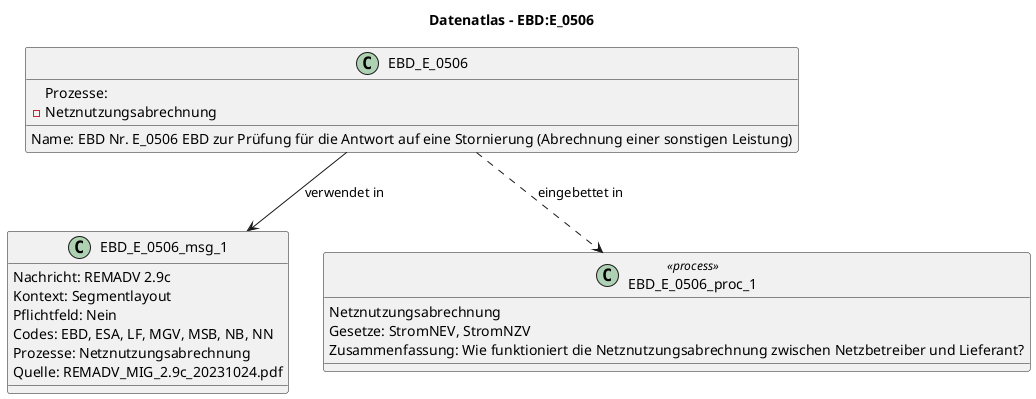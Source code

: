 @startuml
title Datenatlas – EBD:E_0506
class EBD_E_0506 {
  Name: EBD Nr. E_0506 EBD zur Prüfung für die Antwort auf eine Stornierung (Abrechnung einer sonstigen Leistung)
  Prozesse:
    - Netznutzungsabrechnung
}
class EBD_E_0506_msg_1 {
  Nachricht: REMADV 2.9c
  Kontext: Segmentlayout
  Pflichtfeld: Nein
  Codes: EBD, ESA, LF, MGV, MSB, NB, NN
  Prozesse: Netznutzungsabrechnung
  Quelle: REMADV_MIG_2.9c_20231024.pdf
}
EBD_E_0506 --> EBD_E_0506_msg_1 : verwendet in
class EBD_E_0506_proc_1 <<process>> {
  Netznutzungsabrechnung
  Gesetze: StromNEV, StromNZV
  Zusammenfassung: Wie funktioniert die Netznutzungsabrechnung zwischen Netzbetreiber und Lieferant?
}
EBD_E_0506 ..> EBD_E_0506_proc_1 : eingebettet in
@enduml